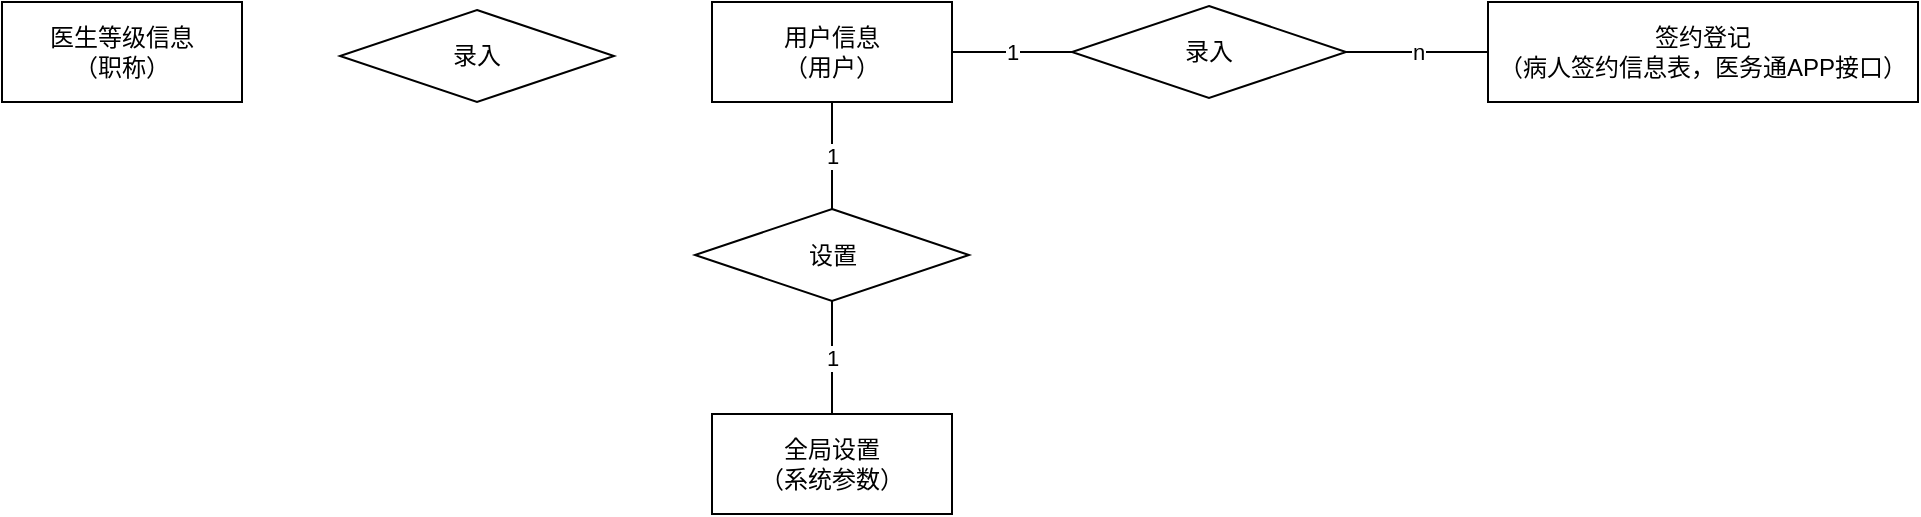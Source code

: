 <mxfile version="24.7.4">
  <diagram name="第 1 页" id="78033s9l0AK3vR_pznim">
    <mxGraphModel dx="2643" dy="1707" grid="0" gridSize="10" guides="1" tooltips="1" connect="1" arrows="1" fold="1" page="1" pageScale="1" pageWidth="827" pageHeight="1169" math="0" shadow="0">
      <root>
        <mxCell id="0" />
        <mxCell id="1" parent="0" />
        <mxCell id="rbatr0RZPFqrajTzZ2mt-5" value="1" style="edgeStyle=orthogonalEdgeStyle;rounded=0;orthogonalLoop=1;jettySize=auto;html=1;endArrow=none;endFill=0;" edge="1" parent="1" source="rbatr0RZPFqrajTzZ2mt-1" target="rbatr0RZPFqrajTzZ2mt-4">
          <mxGeometry relative="1" as="geometry" />
        </mxCell>
        <mxCell id="rbatr0RZPFqrajTzZ2mt-10" value="1" style="edgeStyle=orthogonalEdgeStyle;rounded=0;orthogonalLoop=1;jettySize=auto;html=1;endArrow=none;endFill=0;" edge="1" parent="1" source="rbatr0RZPFqrajTzZ2mt-1" target="rbatr0RZPFqrajTzZ2mt-9">
          <mxGeometry relative="1" as="geometry" />
        </mxCell>
        <mxCell id="rbatr0RZPFqrajTzZ2mt-1" value="用户信息&lt;div&gt;（用户）&lt;/div&gt;" style="rounded=0;whiteSpace=wrap;html=1;" vertex="1" parent="1">
          <mxGeometry x="-681" y="-711" width="120" height="50" as="geometry" />
        </mxCell>
        <mxCell id="rbatr0RZPFqrajTzZ2mt-3" value="签约登记&lt;div&gt;（病人签约信息表，医务通APP接口）&lt;/div&gt;" style="rounded=0;whiteSpace=wrap;html=1;" vertex="1" parent="1">
          <mxGeometry x="-293" y="-711" width="215" height="50" as="geometry" />
        </mxCell>
        <mxCell id="rbatr0RZPFqrajTzZ2mt-6" value="n" style="edgeStyle=orthogonalEdgeStyle;rounded=0;orthogonalLoop=1;jettySize=auto;html=1;endArrow=none;endFill=0;" edge="1" parent="1" source="rbatr0RZPFqrajTzZ2mt-4" target="rbatr0RZPFqrajTzZ2mt-3">
          <mxGeometry relative="1" as="geometry" />
        </mxCell>
        <mxCell id="rbatr0RZPFqrajTzZ2mt-4" value="录入" style="rhombus;whiteSpace=wrap;html=1;" vertex="1" parent="1">
          <mxGeometry x="-501" y="-709" width="137" height="46" as="geometry" />
        </mxCell>
        <mxCell id="rbatr0RZPFqrajTzZ2mt-8" value="全局设置&lt;div&gt;（系统参数）&lt;/div&gt;" style="rounded=0;whiteSpace=wrap;html=1;" vertex="1" parent="1">
          <mxGeometry x="-681" y="-505" width="120" height="50" as="geometry" />
        </mxCell>
        <mxCell id="rbatr0RZPFqrajTzZ2mt-11" value="1" style="edgeStyle=orthogonalEdgeStyle;rounded=0;orthogonalLoop=1;jettySize=auto;html=1;endArrow=none;endFill=0;" edge="1" parent="1" source="rbatr0RZPFqrajTzZ2mt-9" target="rbatr0RZPFqrajTzZ2mt-8">
          <mxGeometry relative="1" as="geometry" />
        </mxCell>
        <mxCell id="rbatr0RZPFqrajTzZ2mt-9" value="设置" style="rhombus;whiteSpace=wrap;html=1;" vertex="1" parent="1">
          <mxGeometry x="-689.5" y="-607.5" width="137" height="46" as="geometry" />
        </mxCell>
        <mxCell id="rbatr0RZPFqrajTzZ2mt-12" value="医生等级信息&lt;div&gt;（职称）&lt;/div&gt;" style="rounded=0;whiteSpace=wrap;html=1;" vertex="1" parent="1">
          <mxGeometry x="-1036" y="-711" width="120" height="50" as="geometry" />
        </mxCell>
        <mxCell id="rbatr0RZPFqrajTzZ2mt-13" value="录入" style="rhombus;whiteSpace=wrap;html=1;" vertex="1" parent="1">
          <mxGeometry x="-867" y="-707" width="137" height="46" as="geometry" />
        </mxCell>
      </root>
    </mxGraphModel>
  </diagram>
</mxfile>
